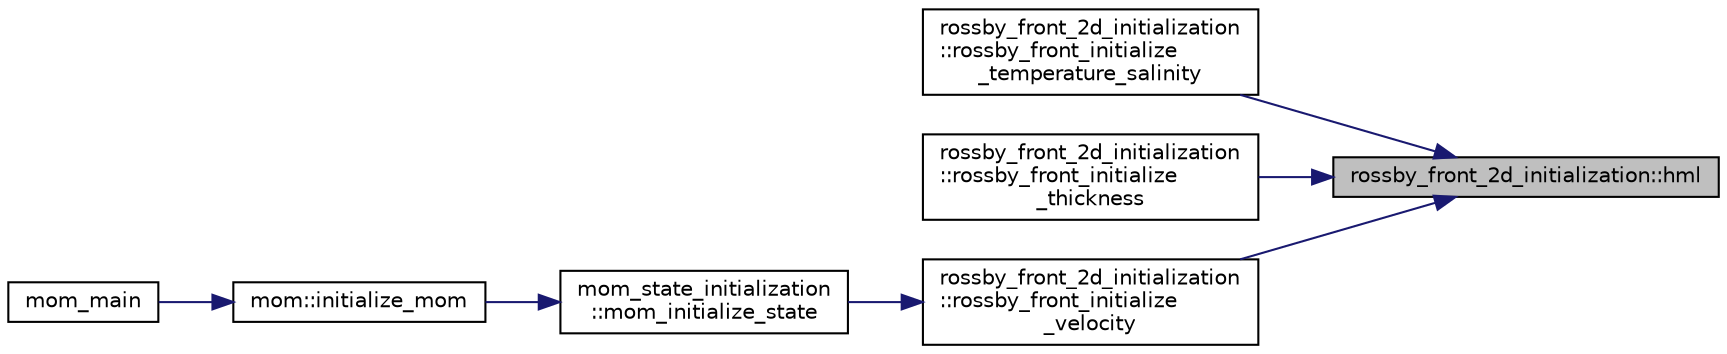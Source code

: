 digraph "rossby_front_2d_initialization::hml"
{
 // INTERACTIVE_SVG=YES
 // LATEX_PDF_SIZE
  edge [fontname="Helvetica",fontsize="10",labelfontname="Helvetica",labelfontsize="10"];
  node [fontname="Helvetica",fontsize="10",shape=record];
  rankdir="RL";
  Node1 [label="rossby_front_2d_initialization::hml",height=0.2,width=0.4,color="black", fillcolor="grey75", style="filled", fontcolor="black",tooltip="Analytic prescription of mixed layer depth in 2d Rossby front test, in the same units as Gmax_depth."];
  Node1 -> Node2 [dir="back",color="midnightblue",fontsize="10",style="solid",fontname="Helvetica"];
  Node2 [label="rossby_front_2d_initialization\l::rossby_front_initialize\l_temperature_salinity",height=0.2,width=0.4,color="black", fillcolor="white", style="filled",URL="$namespacerossby__front__2d__initialization.html#a97433b821b82240bbd7237076c06f667",tooltip="Initialization of temperature and salinity in the Rossby front test."];
  Node1 -> Node3 [dir="back",color="midnightblue",fontsize="10",style="solid",fontname="Helvetica"];
  Node3 [label="rossby_front_2d_initialization\l::rossby_front_initialize\l_thickness",height=0.2,width=0.4,color="black", fillcolor="white", style="filled",URL="$namespacerossby__front__2d__initialization.html#a5bb2f6319c079e75f6f2f8201105f082",tooltip="Initialization of thicknesses in 2D Rossby front test."];
  Node1 -> Node4 [dir="back",color="midnightblue",fontsize="10",style="solid",fontname="Helvetica"];
  Node4 [label="rossby_front_2d_initialization\l::rossby_front_initialize\l_velocity",height=0.2,width=0.4,color="black", fillcolor="white", style="filled",URL="$namespacerossby__front__2d__initialization.html#a4cdf99efb62134cf4ee9b3dac0b72205",tooltip="Initialization of u and v in the Rossby front test."];
  Node4 -> Node5 [dir="back",color="midnightblue",fontsize="10",style="solid",fontname="Helvetica"];
  Node5 [label="mom_state_initialization\l::mom_initialize_state",height=0.2,width=0.4,color="black", fillcolor="white", style="filled",URL="$namespacemom__state__initialization.html#a81503d4f1855cb185f122d6314e4f06c",tooltip="Initialize temporally evolving fields, either as initial conditions or by reading them from a restart..."];
  Node5 -> Node6 [dir="back",color="midnightblue",fontsize="10",style="solid",fontname="Helvetica"];
  Node6 [label="mom::initialize_mom",height=0.2,width=0.4,color="black", fillcolor="white", style="filled",URL="$namespacemom.html#a96708b16215666edbfa5b46228f3a200",tooltip="Initialize MOM, including memory allocation, setting up parameters and diagnostics,..."];
  Node6 -> Node7 [dir="back",color="midnightblue",fontsize="10",style="solid",fontname="Helvetica"];
  Node7 [label="mom_main",height=0.2,width=0.4,color="black", fillcolor="white", style="filled",URL="$MOM__driver_8F90.html#a08fffeb2d8e8acbf9ed4609be6d258c6",tooltip=" "];
}

